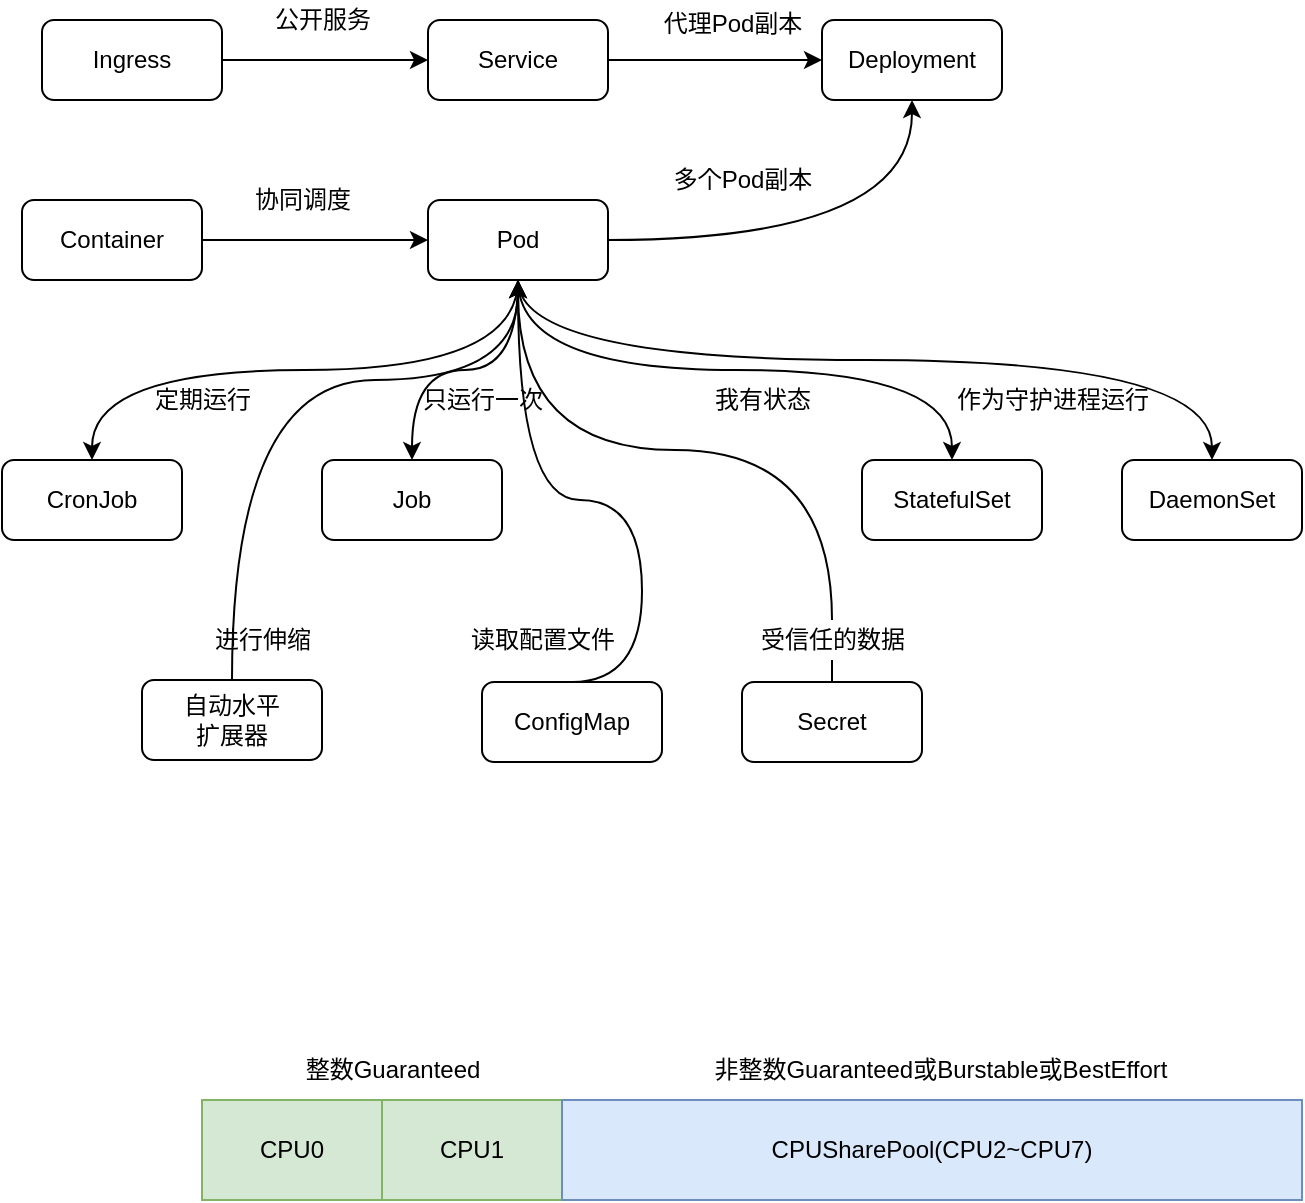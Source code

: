 <mxfile version="21.6.9" type="github">
  <diagram id="mNDQtoVNA52bK0PVw6LE" name="Page-1">
    <mxGraphModel dx="794" dy="482" grid="1" gridSize="10" guides="1" tooltips="1" connect="1" arrows="1" fold="1" page="1" pageScale="1" pageWidth="827" pageHeight="1169" math="0" shadow="0">
      <root>
        <mxCell id="0" />
        <mxCell id="1" parent="0" />
        <mxCell id="iYg1Ce_y7Ez2FwgwTngM-11" style="edgeStyle=orthogonalEdgeStyle;rounded=0;orthogonalLoop=1;jettySize=auto;html=1;exitX=1;exitY=0.5;exitDx=0;exitDy=0;entryX=0;entryY=0.5;entryDx=0;entryDy=0;" parent="1" source="nFm2U6et1rvXszeza9Tt-1" target="nFm2U6et1rvXszeza9Tt-3" edge="1">
          <mxGeometry relative="1" as="geometry" />
        </mxCell>
        <mxCell id="nFm2U6et1rvXszeza9Tt-1" value="Service" style="rounded=1;whiteSpace=wrap;html=1;" parent="1" vertex="1">
          <mxGeometry x="253" y="180" width="90" height="40" as="geometry" />
        </mxCell>
        <mxCell id="iYg1Ce_y7Ez2FwgwTngM-9" style="edgeStyle=orthogonalEdgeStyle;rounded=0;orthogonalLoop=1;jettySize=auto;html=1;exitX=1;exitY=0.5;exitDx=0;exitDy=0;" parent="1" source="nFm2U6et1rvXszeza9Tt-2" target="nFm2U6et1rvXszeza9Tt-1" edge="1">
          <mxGeometry relative="1" as="geometry" />
        </mxCell>
        <mxCell id="nFm2U6et1rvXszeza9Tt-2" value="Ingress" style="rounded=1;whiteSpace=wrap;html=1;" parent="1" vertex="1">
          <mxGeometry x="60" y="180" width="90" height="40" as="geometry" />
        </mxCell>
        <mxCell id="nFm2U6et1rvXszeza9Tt-3" value="Deployment" style="rounded=1;whiteSpace=wrap;html=1;" parent="1" vertex="1">
          <mxGeometry x="450" y="180" width="90" height="40" as="geometry" />
        </mxCell>
        <mxCell id="iYg1Ce_y7Ez2FwgwTngM-15" style="edgeStyle=orthogonalEdgeStyle;rounded=0;orthogonalLoop=1;jettySize=auto;html=1;exitX=1;exitY=0.5;exitDx=0;exitDy=0;entryX=0.5;entryY=1;entryDx=0;entryDy=0;curved=1;" parent="1" source="nFm2U6et1rvXszeza9Tt-5" target="nFm2U6et1rvXszeza9Tt-3" edge="1">
          <mxGeometry relative="1" as="geometry" />
        </mxCell>
        <mxCell id="iYg1Ce_y7Ez2FwgwTngM-17" style="edgeStyle=orthogonalEdgeStyle;curved=1;rounded=0;orthogonalLoop=1;jettySize=auto;html=1;exitX=0.5;exitY=1;exitDx=0;exitDy=0;entryX=0.5;entryY=0;entryDx=0;entryDy=0;" parent="1" source="nFm2U6et1rvXszeza9Tt-5" target="iYg1Ce_y7Ez2FwgwTngM-4" edge="1">
          <mxGeometry relative="1" as="geometry" />
        </mxCell>
        <mxCell id="iYg1Ce_y7Ez2FwgwTngM-19" style="edgeStyle=orthogonalEdgeStyle;curved=1;rounded=0;orthogonalLoop=1;jettySize=auto;html=1;exitX=0.5;exitY=1;exitDx=0;exitDy=0;entryX=0.5;entryY=0;entryDx=0;entryDy=0;" parent="1" source="nFm2U6et1rvXszeza9Tt-5" target="iYg1Ce_y7Ez2FwgwTngM-5" edge="1">
          <mxGeometry relative="1" as="geometry" />
        </mxCell>
        <mxCell id="iYg1Ce_y7Ez2FwgwTngM-21" style="edgeStyle=orthogonalEdgeStyle;curved=1;rounded=0;orthogonalLoop=1;jettySize=auto;html=1;exitX=0.5;exitY=1;exitDx=0;exitDy=0;" parent="1" source="nFm2U6et1rvXszeza9Tt-5" target="iYg1Ce_y7Ez2FwgwTngM-3" edge="1">
          <mxGeometry relative="1" as="geometry" />
        </mxCell>
        <mxCell id="iYg1Ce_y7Ez2FwgwTngM-23" style="edgeStyle=orthogonalEdgeStyle;curved=1;rounded=0;orthogonalLoop=1;jettySize=auto;html=1;exitX=0.5;exitY=1;exitDx=0;exitDy=0;entryX=0.5;entryY=0;entryDx=0;entryDy=0;" parent="1" source="nFm2U6et1rvXszeza9Tt-5" target="iYg1Ce_y7Ez2FwgwTngM-2" edge="1">
          <mxGeometry relative="1" as="geometry">
            <Array as="points">
              <mxPoint x="298" y="350" />
              <mxPoint x="645" y="350" />
            </Array>
          </mxGeometry>
        </mxCell>
        <mxCell id="nFm2U6et1rvXszeza9Tt-5" value="Pod" style="rounded=1;whiteSpace=wrap;html=1;" parent="1" vertex="1">
          <mxGeometry x="253" y="270" width="90" height="40" as="geometry" />
        </mxCell>
        <mxCell id="iYg1Ce_y7Ez2FwgwTngM-13" style="edgeStyle=orthogonalEdgeStyle;rounded=0;orthogonalLoop=1;jettySize=auto;html=1;exitX=1;exitY=0.5;exitDx=0;exitDy=0;" parent="1" source="iYg1Ce_y7Ez2FwgwTngM-1" target="nFm2U6et1rvXszeza9Tt-5" edge="1">
          <mxGeometry relative="1" as="geometry" />
        </mxCell>
        <mxCell id="iYg1Ce_y7Ez2FwgwTngM-1" value="Container" style="rounded=1;whiteSpace=wrap;html=1;" parent="1" vertex="1">
          <mxGeometry x="50" y="270" width="90" height="40" as="geometry" />
        </mxCell>
        <mxCell id="iYg1Ce_y7Ez2FwgwTngM-2" value="DaemonSet" style="rounded=1;whiteSpace=wrap;html=1;" parent="1" vertex="1">
          <mxGeometry x="600" y="400" width="90" height="40" as="geometry" />
        </mxCell>
        <mxCell id="iYg1Ce_y7Ez2FwgwTngM-3" value="StatefulSet" style="rounded=1;whiteSpace=wrap;html=1;" parent="1" vertex="1">
          <mxGeometry x="470" y="400" width="90" height="40" as="geometry" />
        </mxCell>
        <mxCell id="iYg1Ce_y7Ez2FwgwTngM-4" value="Job" style="rounded=1;whiteSpace=wrap;html=1;" parent="1" vertex="1">
          <mxGeometry x="200" y="400" width="90" height="40" as="geometry" />
        </mxCell>
        <mxCell id="iYg1Ce_y7Ez2FwgwTngM-5" value="CronJob" style="rounded=1;whiteSpace=wrap;html=1;" parent="1" vertex="1">
          <mxGeometry x="40" y="400" width="90" height="40" as="geometry" />
        </mxCell>
        <mxCell id="iYg1Ce_y7Ez2FwgwTngM-25" style="edgeStyle=orthogonalEdgeStyle;rounded=0;orthogonalLoop=1;jettySize=auto;html=1;exitX=0.5;exitY=0;exitDx=0;exitDy=0;entryX=0.5;entryY=1;entryDx=0;entryDy=0;curved=1;" parent="1" source="iYg1Ce_y7Ez2FwgwTngM-6" target="nFm2U6et1rvXszeza9Tt-5" edge="1">
          <mxGeometry relative="1" as="geometry">
            <Array as="points">
              <mxPoint x="360" y="511" />
              <mxPoint x="360" y="420" />
              <mxPoint x="298" y="420" />
            </Array>
          </mxGeometry>
        </mxCell>
        <mxCell id="iYg1Ce_y7Ez2FwgwTngM-6" value="ConfigMap" style="rounded=1;whiteSpace=wrap;html=1;" parent="1" vertex="1">
          <mxGeometry x="280" y="511" width="90" height="40" as="geometry" />
        </mxCell>
        <mxCell id="iYg1Ce_y7Ez2FwgwTngM-27" style="edgeStyle=orthogonalEdgeStyle;curved=1;rounded=0;orthogonalLoop=1;jettySize=auto;html=1;exitX=0.5;exitY=0;exitDx=0;exitDy=0;entryX=0.5;entryY=1;entryDx=0;entryDy=0;startArrow=none;" parent="1" source="iYg1Ce_y7Ez2FwgwTngM-28" target="nFm2U6et1rvXszeza9Tt-5" edge="1">
          <mxGeometry relative="1" as="geometry" />
        </mxCell>
        <mxCell id="iYg1Ce_y7Ez2FwgwTngM-7" value="Secret" style="rounded=1;whiteSpace=wrap;html=1;" parent="1" vertex="1">
          <mxGeometry x="410" y="511" width="90" height="40" as="geometry" />
        </mxCell>
        <mxCell id="iYg1Ce_y7Ez2FwgwTngM-30" style="edgeStyle=orthogonalEdgeStyle;curved=1;rounded=0;orthogonalLoop=1;jettySize=auto;html=1;exitX=0.5;exitY=0;exitDx=0;exitDy=0;entryX=0.5;entryY=1;entryDx=0;entryDy=0;" parent="1" source="iYg1Ce_y7Ez2FwgwTngM-8" target="nFm2U6et1rvXszeza9Tt-5" edge="1">
          <mxGeometry relative="1" as="geometry">
            <Array as="points">
              <mxPoint x="155" y="360" />
              <mxPoint x="298" y="360" />
            </Array>
          </mxGeometry>
        </mxCell>
        <mxCell id="iYg1Ce_y7Ez2FwgwTngM-8" value="自动水平&lt;br&gt;扩展器" style="rounded=1;whiteSpace=wrap;html=1;" parent="1" vertex="1">
          <mxGeometry x="110" y="510" width="90" height="40" as="geometry" />
        </mxCell>
        <mxCell id="iYg1Ce_y7Ez2FwgwTngM-10" value="公开服务" style="text;html=1;align=center;verticalAlign=middle;resizable=0;points=[];autosize=1;strokeColor=none;fillColor=none;" parent="1" vertex="1">
          <mxGeometry x="170" y="170" width="60" height="20" as="geometry" />
        </mxCell>
        <mxCell id="iYg1Ce_y7Ez2FwgwTngM-12" value="代理Pod副本" style="text;html=1;align=center;verticalAlign=middle;resizable=0;points=[];autosize=1;strokeColor=none;fillColor=none;" parent="1" vertex="1">
          <mxGeometry x="360" y="172" width="90" height="20" as="geometry" />
        </mxCell>
        <mxCell id="iYg1Ce_y7Ez2FwgwTngM-14" value="协同调度" style="text;html=1;align=center;verticalAlign=middle;resizable=0;points=[];autosize=1;strokeColor=none;fillColor=none;" parent="1" vertex="1">
          <mxGeometry x="160" y="260" width="60" height="20" as="geometry" />
        </mxCell>
        <mxCell id="iYg1Ce_y7Ez2FwgwTngM-16" value="多个Pod副本" style="text;html=1;align=center;verticalAlign=middle;resizable=0;points=[];autosize=1;strokeColor=none;fillColor=none;" parent="1" vertex="1">
          <mxGeometry x="365" y="250" width="90" height="20" as="geometry" />
        </mxCell>
        <mxCell id="iYg1Ce_y7Ez2FwgwTngM-18" value="只运行一次" style="text;html=1;align=center;verticalAlign=middle;resizable=0;points=[];autosize=1;strokeColor=none;fillColor=none;" parent="1" vertex="1">
          <mxGeometry x="240" y="360" width="80" height="20" as="geometry" />
        </mxCell>
        <mxCell id="iYg1Ce_y7Ez2FwgwTngM-20" value="定期运行" style="text;html=1;align=center;verticalAlign=middle;resizable=0;points=[];autosize=1;strokeColor=none;fillColor=none;" parent="1" vertex="1">
          <mxGeometry x="110" y="360" width="60" height="20" as="geometry" />
        </mxCell>
        <mxCell id="iYg1Ce_y7Ez2FwgwTngM-22" value="我有状态" style="text;html=1;align=center;verticalAlign=middle;resizable=0;points=[];autosize=1;strokeColor=none;fillColor=none;" parent="1" vertex="1">
          <mxGeometry x="390" y="360" width="60" height="20" as="geometry" />
        </mxCell>
        <mxCell id="iYg1Ce_y7Ez2FwgwTngM-24" value="作为守护进程运行" style="text;html=1;align=center;verticalAlign=middle;resizable=0;points=[];autosize=1;strokeColor=none;fillColor=none;" parent="1" vertex="1">
          <mxGeometry x="510" y="360" width="110" height="20" as="geometry" />
        </mxCell>
        <mxCell id="iYg1Ce_y7Ez2FwgwTngM-26" value="读取配置文件" style="text;html=1;align=center;verticalAlign=middle;resizable=0;points=[];autosize=1;strokeColor=none;fillColor=none;" parent="1" vertex="1">
          <mxGeometry x="265" y="480" width="90" height="20" as="geometry" />
        </mxCell>
        <mxCell id="iYg1Ce_y7Ez2FwgwTngM-28" value="受信任的数据" style="text;html=1;align=center;verticalAlign=middle;resizable=0;points=[];autosize=1;strokeColor=none;fillColor=none;" parent="1" vertex="1">
          <mxGeometry x="410" y="480" width="90" height="20" as="geometry" />
        </mxCell>
        <mxCell id="iYg1Ce_y7Ez2FwgwTngM-29" value="" style="edgeStyle=orthogonalEdgeStyle;curved=1;rounded=0;orthogonalLoop=1;jettySize=auto;html=1;exitX=0.5;exitY=0;exitDx=0;exitDy=0;entryX=0.5;entryY=1;entryDx=0;entryDy=0;endArrow=none;" parent="1" source="iYg1Ce_y7Ez2FwgwTngM-7" target="iYg1Ce_y7Ez2FwgwTngM-28" edge="1">
          <mxGeometry relative="1" as="geometry">
            <mxPoint x="455" y="511" as="sourcePoint" />
            <mxPoint x="298" y="310" as="targetPoint" />
          </mxGeometry>
        </mxCell>
        <mxCell id="iYg1Ce_y7Ez2FwgwTngM-31" value="进行伸缩" style="text;html=1;align=center;verticalAlign=middle;resizable=0;points=[];autosize=1;strokeColor=none;fillColor=none;" parent="1" vertex="1">
          <mxGeometry x="140" y="480" width="60" height="20" as="geometry" />
        </mxCell>
        <mxCell id="m5En_vuQmTJI7E8SO7Ro-1" value="CPU0" style="rounded=0;whiteSpace=wrap;html=1;fillColor=#d5e8d4;strokeColor=#82b366;" vertex="1" parent="1">
          <mxGeometry x="140" y="720" width="90" height="50" as="geometry" />
        </mxCell>
        <mxCell id="m5En_vuQmTJI7E8SO7Ro-2" value="CPU1" style="rounded=0;whiteSpace=wrap;html=1;fillColor=#d5e8d4;strokeColor=#82b366;" vertex="1" parent="1">
          <mxGeometry x="230" y="720" width="90" height="50" as="geometry" />
        </mxCell>
        <mxCell id="m5En_vuQmTJI7E8SO7Ro-3" value="CPUSharePool(CPU2~CPU7)" style="rounded=0;whiteSpace=wrap;html=1;fillColor=#dae8fc;strokeColor=#6c8ebf;" vertex="1" parent="1">
          <mxGeometry x="320" y="720" width="370" height="50" as="geometry" />
        </mxCell>
        <mxCell id="m5En_vuQmTJI7E8SO7Ro-4" value="整数Guaranteed" style="text;html=1;align=center;verticalAlign=middle;resizable=0;points=[];autosize=1;strokeColor=none;fillColor=none;" vertex="1" parent="1">
          <mxGeometry x="180" y="690" width="110" height="30" as="geometry" />
        </mxCell>
        <mxCell id="m5En_vuQmTJI7E8SO7Ro-5" value="非整数Guaranteed或Burstable或BestEffort" style="text;html=1;align=center;verticalAlign=middle;resizable=0;points=[];autosize=1;strokeColor=none;fillColor=none;" vertex="1" parent="1">
          <mxGeometry x="384" y="690" width="250" height="30" as="geometry" />
        </mxCell>
      </root>
    </mxGraphModel>
  </diagram>
</mxfile>
